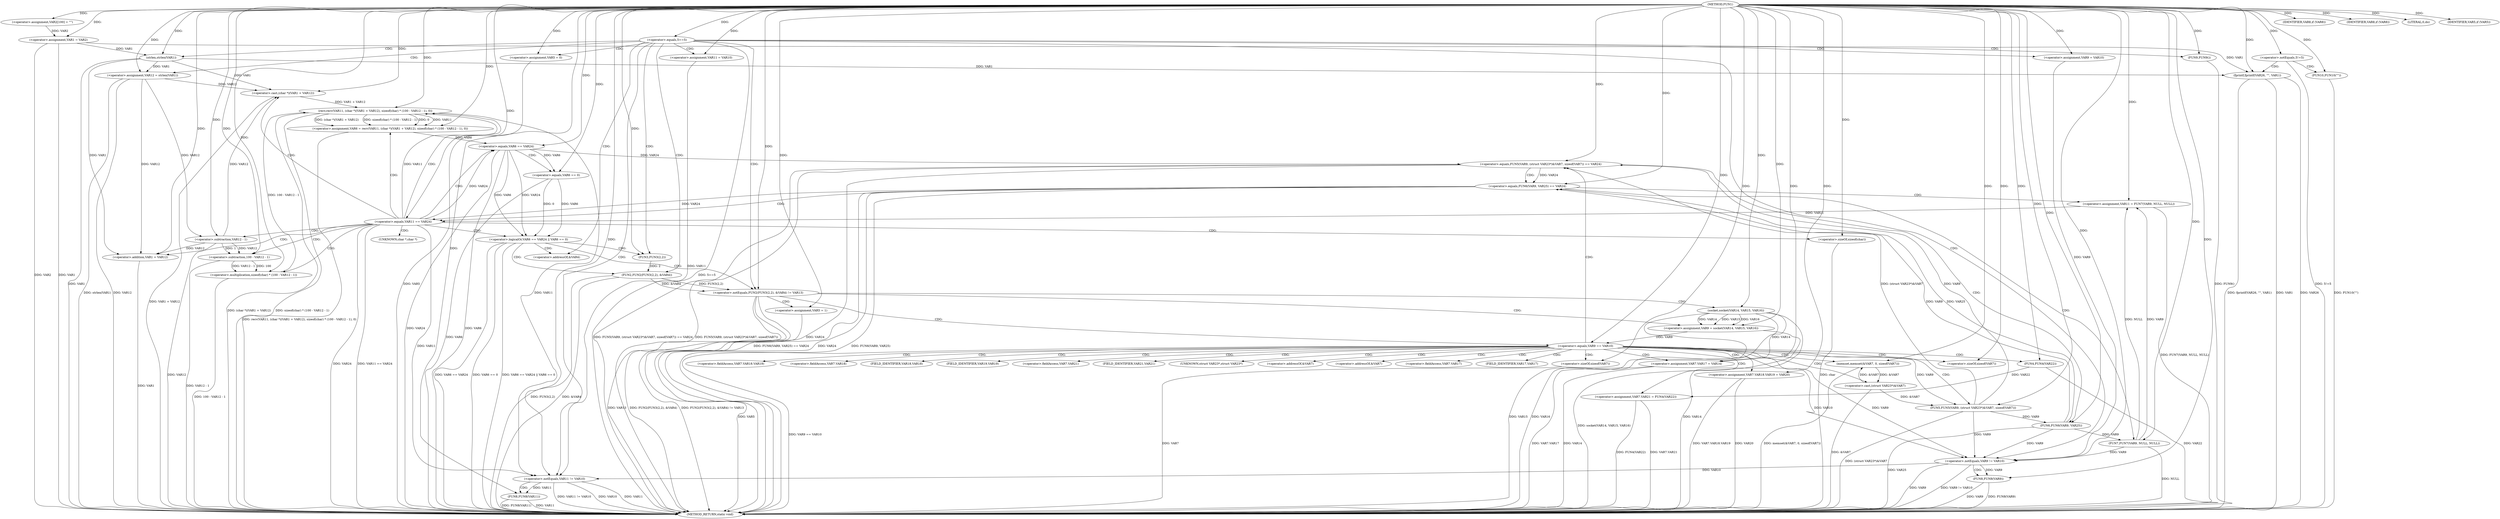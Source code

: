 digraph FUN1 {  
"1000100" [label = "(METHOD,FUN1)" ]
"1000288" [label = "(METHOD_RETURN,static void)" ]
"1000104" [label = "(<operator>.assignment,VAR2[100] = \"\")" ]
"1000107" [label = "(<operator>.assignment,VAR1 = VAR2)" ]
"1000111" [label = "(<operator>.equals,5==5)" ]
"1000118" [label = "(<operator>.assignment,VAR5 = 0)" ]
"1000125" [label = "(<operator>.assignment,VAR9 = VAR10)" ]
"1000129" [label = "(<operator>.assignment,VAR11 = VAR10)" ]
"1000133" [label = "(<operator>.assignment,VAR12 = strlen(VAR1))" ]
"1000135" [label = "(strlen,strlen(VAR1))" ]
"1000140" [label = "(<operator>.notEquals,FUN2(FUN3(2,2), &VAR4) != VAR13)" ]
"1000141" [label = "(FUN2,FUN2(FUN3(2,2), &VAR4))" ]
"1000142" [label = "(FUN3,FUN3(2,2))" ]
"1000150" [label = "(<operator>.assignment,VAR5 = 1)" ]
"1000153" [label = "(<operator>.assignment,VAR9 = socket(VAR14, VAR15, VAR16))" ]
"1000155" [label = "(socket,socket(VAR14, VAR15, VAR16))" ]
"1000160" [label = "(<operator>.equals,VAR9 == VAR10)" ]
"1000165" [label = "(memset,memset(&VAR7, 0, sizeof(VAR7)))" ]
"1000169" [label = "(<operator>.sizeOf,sizeof(VAR7))" ]
"1000171" [label = "(<operator>.assignment,VAR7.VAR17 = VAR14)" ]
"1000176" [label = "(<operator>.assignment,VAR7.VAR18.VAR19 = VAR20)" ]
"1000183" [label = "(<operator>.assignment,VAR7.VAR21 = FUN4(VAR22))" ]
"1000187" [label = "(FUN4,FUN4(VAR22))" ]
"1000190" [label = "(<operator>.equals,FUN5(VAR9, (struct VAR23*)&VAR7, sizeof(VAR7)) == VAR24)" ]
"1000191" [label = "(FUN5,FUN5(VAR9, (struct VAR23*)&VAR7, sizeof(VAR7)))" ]
"1000193" [label = "(<operator>.cast,(struct VAR23*)&VAR7)" ]
"1000197" [label = "(<operator>.sizeOf,sizeof(VAR7))" ]
"1000203" [label = "(<operator>.equals,FUN6(VAR9, VAR25) == VAR24)" ]
"1000204" [label = "(FUN6,FUN6(VAR9, VAR25))" ]
"1000210" [label = "(<operator>.assignment,VAR11 = FUN7(VAR9, NULL, NULL))" ]
"1000212" [label = "(FUN7,FUN7(VAR9, NULL, NULL))" ]
"1000217" [label = "(<operator>.equals,VAR11 == VAR24)" ]
"1000222" [label = "(<operator>.assignment,VAR6 = recv(VAR11, (char *)(VAR1 + VAR12), sizeof(char) * (100 - VAR12 - 1), 0))" ]
"1000224" [label = "(recv,recv(VAR11, (char *)(VAR1 + VAR12), sizeof(char) * (100 - VAR12 - 1), 0))" ]
"1000226" [label = "(<operator>.cast,(char *)(VAR1 + VAR12))" ]
"1000228" [label = "(<operator>.addition,VAR1 + VAR12)" ]
"1000231" [label = "(<operator>.multiplication,sizeof(char) * (100 - VAR12 - 1))" ]
"1000232" [label = "(<operator>.sizeOf,sizeof(char))" ]
"1000234" [label = "(<operator>.subtraction,100 - VAR12 - 1)" ]
"1000236" [label = "(<operator>.subtraction,VAR12 - 1)" ]
"1000241" [label = "(<operator>.logicalOr,VAR6 == VAR24 || VAR6 == 0)" ]
"1000242" [label = "(<operator>.equals,VAR6 == VAR24)" ]
"1000245" [label = "(<operator>.equals,VAR6 == 0)" ]
"1000251" [label = "(IDENTIFIER,VAR8,if (VAR8))" ]
"1000254" [label = "(IDENTIFIER,VAR8,if (VAR8))" ]
"1000256" [label = "(LITERAL,0,do)" ]
"1000258" [label = "(<operator>.notEquals,VAR9 != VAR10)" ]
"1000262" [label = "(FUN8,FUN8(VAR9))" ]
"1000265" [label = "(<operator>.notEquals,VAR11 != VAR10)" ]
"1000269" [label = "(FUN8,FUN8(VAR11))" ]
"1000272" [label = "(IDENTIFIER,VAR5,if (VAR5))" ]
"1000274" [label = "(FUN9,FUN9())" ]
"1000276" [label = "(<operator>.notEquals,5!=5)" ]
"1000280" [label = "(FUN10,FUN10(\"\"))" ]
"1000284" [label = "(fprintf,fprintf(VAR26, \"\", VAR1))" ]
"1000145" [label = "(<operator>.addressOf,&VAR4)" ]
"1000166" [label = "(<operator>.addressOf,&VAR7)" ]
"1000172" [label = "(<operator>.fieldAccess,VAR7.VAR17)" ]
"1000174" [label = "(FIELD_IDENTIFIER,VAR17,VAR17)" ]
"1000177" [label = "(<operator>.fieldAccess,VAR7.VAR18.VAR19)" ]
"1000178" [label = "(<operator>.fieldAccess,VAR7.VAR18)" ]
"1000180" [label = "(FIELD_IDENTIFIER,VAR18,VAR18)" ]
"1000181" [label = "(FIELD_IDENTIFIER,VAR19,VAR19)" ]
"1000184" [label = "(<operator>.fieldAccess,VAR7.VAR21)" ]
"1000186" [label = "(FIELD_IDENTIFIER,VAR21,VAR21)" ]
"1000194" [label = "(UNKNOWN,struct VAR23*,struct VAR23*)" ]
"1000195" [label = "(<operator>.addressOf,&VAR7)" ]
"1000227" [label = "(UNKNOWN,char *,char *)" ]
  "1000155" -> "1000288"  [ label = "DDG: VAR14"] 
  "1000176" -> "1000288"  [ label = "DDG: VAR20"] 
  "1000258" -> "1000288"  [ label = "DDG: VAR9"] 
  "1000187" -> "1000288"  [ label = "DDG: VAR22"] 
  "1000171" -> "1000288"  [ label = "DDG: VAR7.VAR17"] 
  "1000183" -> "1000288"  [ label = "DDG: FUN4(VAR22)"] 
  "1000141" -> "1000288"  [ label = "DDG: FUN3(2,2)"] 
  "1000107" -> "1000288"  [ label = "DDG: VAR1"] 
  "1000236" -> "1000288"  [ label = "DDG: VAR12"] 
  "1000284" -> "1000288"  [ label = "DDG: VAR26"] 
  "1000284" -> "1000288"  [ label = "DDG: fprintf(VAR26, \"\", VAR1)"] 
  "1000234" -> "1000288"  [ label = "DDG: VAR12 - 1"] 
  "1000150" -> "1000288"  [ label = "DDG: VAR5"] 
  "1000232" -> "1000288"  [ label = "DDG: char"] 
  "1000280" -> "1000288"  [ label = "DDG: FUN10(\"\")"] 
  "1000190" -> "1000288"  [ label = "DDG: FUN5(VAR9, (struct VAR23*)&VAR7, sizeof(VAR7)) == VAR24"] 
  "1000155" -> "1000288"  [ label = "DDG: VAR15"] 
  "1000284" -> "1000288"  [ label = "DDG: VAR1"] 
  "1000224" -> "1000288"  [ label = "DDG: (char *)(VAR1 + VAR12)"] 
  "1000217" -> "1000288"  [ label = "DDG: VAR24"] 
  "1000217" -> "1000288"  [ label = "DDG: VAR11 == VAR24"] 
  "1000160" -> "1000288"  [ label = "DDG: VAR9 == VAR10"] 
  "1000226" -> "1000288"  [ label = "DDG: VAR1 + VAR12"] 
  "1000212" -> "1000288"  [ label = "DDG: NULL"] 
  "1000204" -> "1000288"  [ label = "DDG: VAR25"] 
  "1000140" -> "1000288"  [ label = "DDG: FUN2(FUN3(2,2), &VAR4)"] 
  "1000269" -> "1000288"  [ label = "DDG: FUN8(VAR11)"] 
  "1000140" -> "1000288"  [ label = "DDG: FUN2(FUN3(2,2), &VAR4) != VAR13"] 
  "1000193" -> "1000288"  [ label = "DDG: &VAR7"] 
  "1000183" -> "1000288"  [ label = "DDG: VAR7.VAR21"] 
  "1000265" -> "1000288"  [ label = "DDG: VAR11 != VAR10"] 
  "1000228" -> "1000288"  [ label = "DDG: VAR1"] 
  "1000153" -> "1000288"  [ label = "DDG: socket(VAR14, VAR15, VAR16)"] 
  "1000155" -> "1000288"  [ label = "DDG: VAR16"] 
  "1000265" -> "1000288"  [ label = "DDG: VAR10"] 
  "1000133" -> "1000288"  [ label = "DDG: VAR12"] 
  "1000190" -> "1000288"  [ label = "DDG: FUN5(VAR9, (struct VAR23*)&VAR7, sizeof(VAR7))"] 
  "1000203" -> "1000288"  [ label = "DDG: FUN6(VAR9, VAR25) == VAR24"] 
  "1000274" -> "1000288"  [ label = "DDG: FUN9()"] 
  "1000262" -> "1000288"  [ label = "DDG: VAR9"] 
  "1000258" -> "1000288"  [ label = "DDG: VAR9 != VAR10"] 
  "1000203" -> "1000288"  [ label = "DDG: VAR24"] 
  "1000265" -> "1000288"  [ label = "DDG: VAR11"] 
  "1000224" -> "1000288"  [ label = "DDG: sizeof(char) * (100 - VAR12 - 1)"] 
  "1000276" -> "1000288"  [ label = "DDG: 5!=5"] 
  "1000210" -> "1000288"  [ label = "DDG: FUN7(VAR9, NULL, NULL)"] 
  "1000262" -> "1000288"  [ label = "DDG: FUN8(VAR9)"] 
  "1000190" -> "1000288"  [ label = "DDG: VAR24"] 
  "1000133" -> "1000288"  [ label = "DDG: strlen(VAR1)"] 
  "1000191" -> "1000288"  [ label = "DDG: (struct VAR23*)&VAR7"] 
  "1000231" -> "1000288"  [ label = "DDG: 100 - VAR12 - 1"] 
  "1000135" -> "1000288"  [ label = "DDG: VAR1"] 
  "1000241" -> "1000288"  [ label = "DDG: VAR6 == VAR24"] 
  "1000141" -> "1000288"  [ label = "DDG: &VAR4"] 
  "1000176" -> "1000288"  [ label = "DDG: VAR7.VAR18.VAR19"] 
  "1000242" -> "1000288"  [ label = "DDG: VAR24"] 
  "1000269" -> "1000288"  [ label = "DDG: VAR11"] 
  "1000241" -> "1000288"  [ label = "DDG: VAR6 == 0"] 
  "1000118" -> "1000288"  [ label = "DDG: VAR5"] 
  "1000245" -> "1000288"  [ label = "DDG: VAR6"] 
  "1000241" -> "1000288"  [ label = "DDG: VAR6 == VAR24 || VAR6 == 0"] 
  "1000140" -> "1000288"  [ label = "DDG: VAR13"] 
  "1000111" -> "1000288"  [ label = "DDG: 5==5"] 
  "1000242" -> "1000288"  [ label = "DDG: VAR6"] 
  "1000171" -> "1000288"  [ label = "DDG: VAR14"] 
  "1000107" -> "1000288"  [ label = "DDG: VAR2"] 
  "1000222" -> "1000288"  [ label = "DDG: recv(VAR11, (char *)(VAR1 + VAR12), sizeof(char) * (100 - VAR12 - 1), 0)"] 
  "1000203" -> "1000288"  [ label = "DDG: FUN6(VAR9, VAR25)"] 
  "1000197" -> "1000288"  [ label = "DDG: VAR7"] 
  "1000165" -> "1000288"  [ label = "DDG: memset(&VAR7, 0, sizeof(VAR7))"] 
  "1000100" -> "1000104"  [ label = "DDG: "] 
  "1000104" -> "1000107"  [ label = "DDG: VAR2"] 
  "1000100" -> "1000107"  [ label = "DDG: "] 
  "1000100" -> "1000111"  [ label = "DDG: "] 
  "1000100" -> "1000118"  [ label = "DDG: "] 
  "1000100" -> "1000125"  [ label = "DDG: "] 
  "1000100" -> "1000129"  [ label = "DDG: "] 
  "1000135" -> "1000133"  [ label = "DDG: VAR1"] 
  "1000100" -> "1000133"  [ label = "DDG: "] 
  "1000107" -> "1000135"  [ label = "DDG: VAR1"] 
  "1000100" -> "1000135"  [ label = "DDG: "] 
  "1000141" -> "1000140"  [ label = "DDG: FUN3(2,2)"] 
  "1000141" -> "1000140"  [ label = "DDG: &VAR4"] 
  "1000142" -> "1000141"  [ label = "DDG: 2"] 
  "1000100" -> "1000142"  [ label = "DDG: "] 
  "1000100" -> "1000140"  [ label = "DDG: "] 
  "1000100" -> "1000150"  [ label = "DDG: "] 
  "1000155" -> "1000153"  [ label = "DDG: VAR14"] 
  "1000155" -> "1000153"  [ label = "DDG: VAR15"] 
  "1000155" -> "1000153"  [ label = "DDG: VAR16"] 
  "1000100" -> "1000153"  [ label = "DDG: "] 
  "1000100" -> "1000155"  [ label = "DDG: "] 
  "1000153" -> "1000160"  [ label = "DDG: VAR9"] 
  "1000100" -> "1000160"  [ label = "DDG: "] 
  "1000193" -> "1000165"  [ label = "DDG: &VAR7"] 
  "1000100" -> "1000165"  [ label = "DDG: "] 
  "1000100" -> "1000169"  [ label = "DDG: "] 
  "1000155" -> "1000171"  [ label = "DDG: VAR14"] 
  "1000100" -> "1000171"  [ label = "DDG: "] 
  "1000100" -> "1000176"  [ label = "DDG: "] 
  "1000187" -> "1000183"  [ label = "DDG: VAR22"] 
  "1000100" -> "1000187"  [ label = "DDG: "] 
  "1000191" -> "1000190"  [ label = "DDG: VAR9"] 
  "1000191" -> "1000190"  [ label = "DDG: (struct VAR23*)&VAR7"] 
  "1000160" -> "1000191"  [ label = "DDG: VAR9"] 
  "1000100" -> "1000191"  [ label = "DDG: "] 
  "1000193" -> "1000191"  [ label = "DDG: &VAR7"] 
  "1000165" -> "1000193"  [ label = "DDG: &VAR7"] 
  "1000100" -> "1000197"  [ label = "DDG: "] 
  "1000242" -> "1000190"  [ label = "DDG: VAR24"] 
  "1000100" -> "1000190"  [ label = "DDG: "] 
  "1000204" -> "1000203"  [ label = "DDG: VAR9"] 
  "1000204" -> "1000203"  [ label = "DDG: VAR25"] 
  "1000191" -> "1000204"  [ label = "DDG: VAR9"] 
  "1000100" -> "1000204"  [ label = "DDG: "] 
  "1000190" -> "1000203"  [ label = "DDG: VAR24"] 
  "1000100" -> "1000203"  [ label = "DDG: "] 
  "1000212" -> "1000210"  [ label = "DDG: VAR9"] 
  "1000212" -> "1000210"  [ label = "DDG: NULL"] 
  "1000100" -> "1000210"  [ label = "DDG: "] 
  "1000204" -> "1000212"  [ label = "DDG: VAR9"] 
  "1000100" -> "1000212"  [ label = "DDG: "] 
  "1000210" -> "1000217"  [ label = "DDG: VAR11"] 
  "1000100" -> "1000217"  [ label = "DDG: "] 
  "1000203" -> "1000217"  [ label = "DDG: VAR24"] 
  "1000224" -> "1000222"  [ label = "DDG: VAR11"] 
  "1000224" -> "1000222"  [ label = "DDG: (char *)(VAR1 + VAR12)"] 
  "1000224" -> "1000222"  [ label = "DDG: sizeof(char) * (100 - VAR12 - 1)"] 
  "1000224" -> "1000222"  [ label = "DDG: 0"] 
  "1000100" -> "1000222"  [ label = "DDG: "] 
  "1000217" -> "1000224"  [ label = "DDG: VAR11"] 
  "1000100" -> "1000224"  [ label = "DDG: "] 
  "1000226" -> "1000224"  [ label = "DDG: VAR1 + VAR12"] 
  "1000135" -> "1000226"  [ label = "DDG: VAR1"] 
  "1000100" -> "1000226"  [ label = "DDG: "] 
  "1000236" -> "1000226"  [ label = "DDG: VAR12"] 
  "1000133" -> "1000226"  [ label = "DDG: VAR12"] 
  "1000135" -> "1000228"  [ label = "DDG: VAR1"] 
  "1000100" -> "1000228"  [ label = "DDG: "] 
  "1000236" -> "1000228"  [ label = "DDG: VAR12"] 
  "1000133" -> "1000228"  [ label = "DDG: VAR12"] 
  "1000231" -> "1000224"  [ label = "DDG: 100 - VAR12 - 1"] 
  "1000100" -> "1000231"  [ label = "DDG: "] 
  "1000100" -> "1000232"  [ label = "DDG: "] 
  "1000234" -> "1000231"  [ label = "DDG: 100"] 
  "1000234" -> "1000231"  [ label = "DDG: VAR12 - 1"] 
  "1000100" -> "1000234"  [ label = "DDG: "] 
  "1000236" -> "1000234"  [ label = "DDG: VAR12"] 
  "1000236" -> "1000234"  [ label = "DDG: 1"] 
  "1000100" -> "1000236"  [ label = "DDG: "] 
  "1000133" -> "1000236"  [ label = "DDG: VAR12"] 
  "1000242" -> "1000241"  [ label = "DDG: VAR6"] 
  "1000242" -> "1000241"  [ label = "DDG: VAR24"] 
  "1000222" -> "1000242"  [ label = "DDG: VAR6"] 
  "1000100" -> "1000242"  [ label = "DDG: "] 
  "1000217" -> "1000242"  [ label = "DDG: VAR24"] 
  "1000245" -> "1000241"  [ label = "DDG: VAR6"] 
  "1000245" -> "1000241"  [ label = "DDG: 0"] 
  "1000242" -> "1000245"  [ label = "DDG: VAR6"] 
  "1000100" -> "1000245"  [ label = "DDG: "] 
  "1000100" -> "1000251"  [ label = "DDG: "] 
  "1000100" -> "1000254"  [ label = "DDG: "] 
  "1000100" -> "1000256"  [ label = "DDG: "] 
  "1000125" -> "1000258"  [ label = "DDG: VAR9"] 
  "1000212" -> "1000258"  [ label = "DDG: VAR9"] 
  "1000204" -> "1000258"  [ label = "DDG: VAR9"] 
  "1000160" -> "1000258"  [ label = "DDG: VAR9"] 
  "1000191" -> "1000258"  [ label = "DDG: VAR9"] 
  "1000100" -> "1000258"  [ label = "DDG: "] 
  "1000160" -> "1000258"  [ label = "DDG: VAR10"] 
  "1000258" -> "1000262"  [ label = "DDG: VAR9"] 
  "1000100" -> "1000262"  [ label = "DDG: "] 
  "1000129" -> "1000265"  [ label = "DDG: VAR11"] 
  "1000224" -> "1000265"  [ label = "DDG: VAR11"] 
  "1000217" -> "1000265"  [ label = "DDG: VAR11"] 
  "1000100" -> "1000265"  [ label = "DDG: "] 
  "1000258" -> "1000265"  [ label = "DDG: VAR10"] 
  "1000265" -> "1000269"  [ label = "DDG: VAR11"] 
  "1000100" -> "1000269"  [ label = "DDG: "] 
  "1000100" -> "1000272"  [ label = "DDG: "] 
  "1000100" -> "1000274"  [ label = "DDG: "] 
  "1000100" -> "1000276"  [ label = "DDG: "] 
  "1000100" -> "1000280"  [ label = "DDG: "] 
  "1000100" -> "1000284"  [ label = "DDG: "] 
  "1000107" -> "1000284"  [ label = "DDG: VAR1"] 
  "1000135" -> "1000284"  [ label = "DDG: VAR1"] 
  "1000111" -> "1000125"  [ label = "CDG: "] 
  "1000111" -> "1000258"  [ label = "CDG: "] 
  "1000111" -> "1000142"  [ label = "CDG: "] 
  "1000111" -> "1000141"  [ label = "CDG: "] 
  "1000111" -> "1000133"  [ label = "CDG: "] 
  "1000111" -> "1000145"  [ label = "CDG: "] 
  "1000111" -> "1000265"  [ label = "CDG: "] 
  "1000111" -> "1000135"  [ label = "CDG: "] 
  "1000111" -> "1000118"  [ label = "CDG: "] 
  "1000111" -> "1000129"  [ label = "CDG: "] 
  "1000111" -> "1000140"  [ label = "CDG: "] 
  "1000111" -> "1000274"  [ label = "CDG: "] 
  "1000140" -> "1000150"  [ label = "CDG: "] 
  "1000140" -> "1000160"  [ label = "CDG: "] 
  "1000140" -> "1000153"  [ label = "CDG: "] 
  "1000140" -> "1000155"  [ label = "CDG: "] 
  "1000160" -> "1000174"  [ label = "CDG: "] 
  "1000160" -> "1000191"  [ label = "CDG: "] 
  "1000160" -> "1000197"  [ label = "CDG: "] 
  "1000160" -> "1000166"  [ label = "CDG: "] 
  "1000160" -> "1000180"  [ label = "CDG: "] 
  "1000160" -> "1000183"  [ label = "CDG: "] 
  "1000160" -> "1000165"  [ label = "CDG: "] 
  "1000160" -> "1000190"  [ label = "CDG: "] 
  "1000160" -> "1000194"  [ label = "CDG: "] 
  "1000160" -> "1000176"  [ label = "CDG: "] 
  "1000160" -> "1000187"  [ label = "CDG: "] 
  "1000160" -> "1000195"  [ label = "CDG: "] 
  "1000160" -> "1000186"  [ label = "CDG: "] 
  "1000160" -> "1000172"  [ label = "CDG: "] 
  "1000160" -> "1000169"  [ label = "CDG: "] 
  "1000160" -> "1000178"  [ label = "CDG: "] 
  "1000160" -> "1000171"  [ label = "CDG: "] 
  "1000160" -> "1000193"  [ label = "CDG: "] 
  "1000160" -> "1000184"  [ label = "CDG: "] 
  "1000160" -> "1000177"  [ label = "CDG: "] 
  "1000160" -> "1000181"  [ label = "CDG: "] 
  "1000190" -> "1000204"  [ label = "CDG: "] 
  "1000190" -> "1000203"  [ label = "CDG: "] 
  "1000203" -> "1000210"  [ label = "CDG: "] 
  "1000203" -> "1000217"  [ label = "CDG: "] 
  "1000203" -> "1000212"  [ label = "CDG: "] 
  "1000217" -> "1000227"  [ label = "CDG: "] 
  "1000217" -> "1000236"  [ label = "CDG: "] 
  "1000217" -> "1000222"  [ label = "CDG: "] 
  "1000217" -> "1000242"  [ label = "CDG: "] 
  "1000217" -> "1000224"  [ label = "CDG: "] 
  "1000217" -> "1000226"  [ label = "CDG: "] 
  "1000217" -> "1000232"  [ label = "CDG: "] 
  "1000217" -> "1000234"  [ label = "CDG: "] 
  "1000217" -> "1000231"  [ label = "CDG: "] 
  "1000217" -> "1000241"  [ label = "CDG: "] 
  "1000217" -> "1000228"  [ label = "CDG: "] 
  "1000241" -> "1000142"  [ label = "CDG: "] 
  "1000241" -> "1000141"  [ label = "CDG: "] 
  "1000241" -> "1000145"  [ label = "CDG: "] 
  "1000241" -> "1000140"  [ label = "CDG: "] 
  "1000242" -> "1000245"  [ label = "CDG: "] 
  "1000258" -> "1000262"  [ label = "CDG: "] 
  "1000265" -> "1000269"  [ label = "CDG: "] 
  "1000276" -> "1000284"  [ label = "CDG: "] 
  "1000276" -> "1000280"  [ label = "CDG: "] 
}
